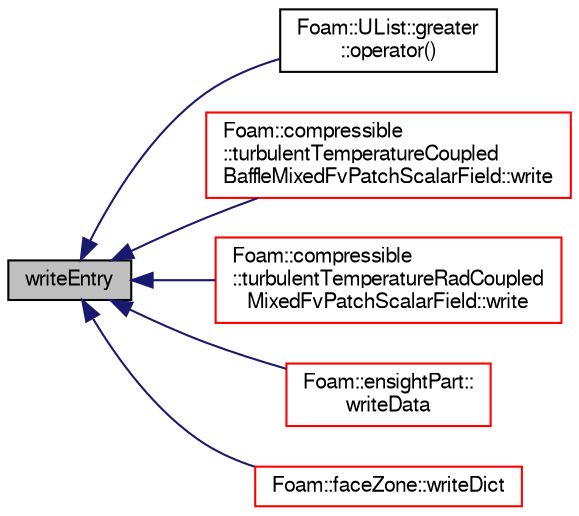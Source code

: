 digraph "writeEntry"
{
  bgcolor="transparent";
  edge [fontname="FreeSans",fontsize="10",labelfontname="FreeSans",labelfontsize="10"];
  node [fontname="FreeSans",fontsize="10",shape=record];
  rankdir="LR";
  Node1985 [label="writeEntry",height=0.2,width=0.4,color="black", fillcolor="grey75", style="filled", fontcolor="black"];
  Node1985 -> Node1986 [dir="back",color="midnightblue",fontsize="10",style="solid",fontname="FreeSans"];
  Node1986 [label="Foam::UList::greater\l::operator()",height=0.2,width=0.4,color="black",URL="$a25986.html#a49202d8cfd6e19f3d43c028252050ed7"];
  Node1985 -> Node1987 [dir="back",color="midnightblue",fontsize="10",style="solid",fontname="FreeSans"];
  Node1987 [label="Foam::compressible\l::turbulentTemperatureCoupled\lBaffleMixedFvPatchScalarField::write",height=0.2,width=0.4,color="red",URL="$a30802.html#a293fdfec8bdfbd5c3913ab4c9f3454ff",tooltip="Write. "];
  Node1985 -> Node1990 [dir="back",color="midnightblue",fontsize="10",style="solid",fontname="FreeSans"];
  Node1990 [label="Foam::compressible\l::turbulentTemperatureRadCoupled\lMixedFvPatchScalarField::write",height=0.2,width=0.4,color="red",URL="$a30806.html#a293fdfec8bdfbd5c3913ab4c9f3454ff",tooltip="Write. "];
  Node1985 -> Node1996 [dir="back",color="midnightblue",fontsize="10",style="solid",fontname="FreeSans"];
  Node1996 [label="Foam::ensightPart::\lwriteData",height=0.2,width=0.4,color="red",URL="$a21306.html#a25900c366cb0a98321899fde6c66dab7",tooltip="write reconstruction information for the object "];
  Node1985 -> Node1999 [dir="back",color="midnightblue",fontsize="10",style="solid",fontname="FreeSans"];
  Node1999 [label="Foam::faceZone::writeDict",height=0.2,width=0.4,color="red",URL="$a27510.html#a99e013320e2bb0118f0c2857a9193f62",tooltip="Write dictionary. "];
}
